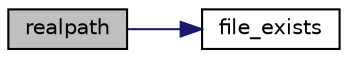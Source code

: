 digraph "realpath"
{
  edge [fontname="Helvetica",fontsize="10",labelfontname="Helvetica",labelfontsize="10"];
  node [fontname="Helvetica",fontsize="10",shape=record];
  rankdir="LR";
  Node19 [label="realpath",height=0.2,width=0.4,color="black", fillcolor="grey75", style="filled", fontcolor="black"];
  Node19 -> Node20 [color="midnightblue",fontsize="10",style="solid",fontname="Helvetica"];
  Node20 [label="file_exists",height=0.2,width=0.4,color="black", fillcolor="white", style="filled",URL="$class_p_h_p_excel___shared___file.html#a065720635f19b64912db08f72cb13c4a"];
}
